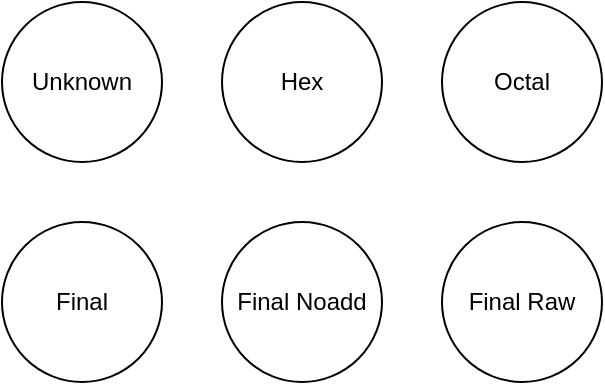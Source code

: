 <mxfile version="20.6.0" type="device"><diagram id="LtwrpoMKATMf0V3zbD-S" name="Page-1"><mxGraphModel dx="111" dy="482" grid="1" gridSize="10" guides="1" tooltips="1" connect="1" arrows="1" fold="1" page="1" pageScale="1" pageWidth="1169" pageHeight="827" math="0" shadow="0"><root><mxCell id="0"/><mxCell id="1" parent="0"/><mxCell id="8etKqFaFZtX8kWHc43bW-20" value="Unknown" style="ellipse;whiteSpace=wrap;html=1;aspect=fixed;" vertex="1" parent="1"><mxGeometry x="1910" y="340" width="80" height="80" as="geometry"/></mxCell><mxCell id="8etKqFaFZtX8kWHc43bW-21" value="Hex" style="ellipse;whiteSpace=wrap;html=1;aspect=fixed;" vertex="1" parent="1"><mxGeometry x="2020" y="340" width="80" height="80" as="geometry"/></mxCell><mxCell id="8etKqFaFZtX8kWHc43bW-22" value="Octal" style="ellipse;whiteSpace=wrap;html=1;aspect=fixed;" vertex="1" parent="1"><mxGeometry x="2130" y="340" width="80" height="80" as="geometry"/></mxCell><mxCell id="8etKqFaFZtX8kWHc43bW-23" value="Final" style="ellipse;whiteSpace=wrap;html=1;aspect=fixed;" vertex="1" parent="1"><mxGeometry x="1910" y="450" width="80" height="80" as="geometry"/></mxCell><mxCell id="8etKqFaFZtX8kWHc43bW-24" value="Final Noadd" style="ellipse;whiteSpace=wrap;html=1;aspect=fixed;" vertex="1" parent="1"><mxGeometry x="2020" y="450" width="80" height="80" as="geometry"/></mxCell><mxCell id="8etKqFaFZtX8kWHc43bW-25" value="Final Raw" style="ellipse;whiteSpace=wrap;html=1;aspect=fixed;" vertex="1" parent="1"><mxGeometry x="2130" y="450" width="80" height="80" as="geometry"/></mxCell></root></mxGraphModel></diagram></mxfile>